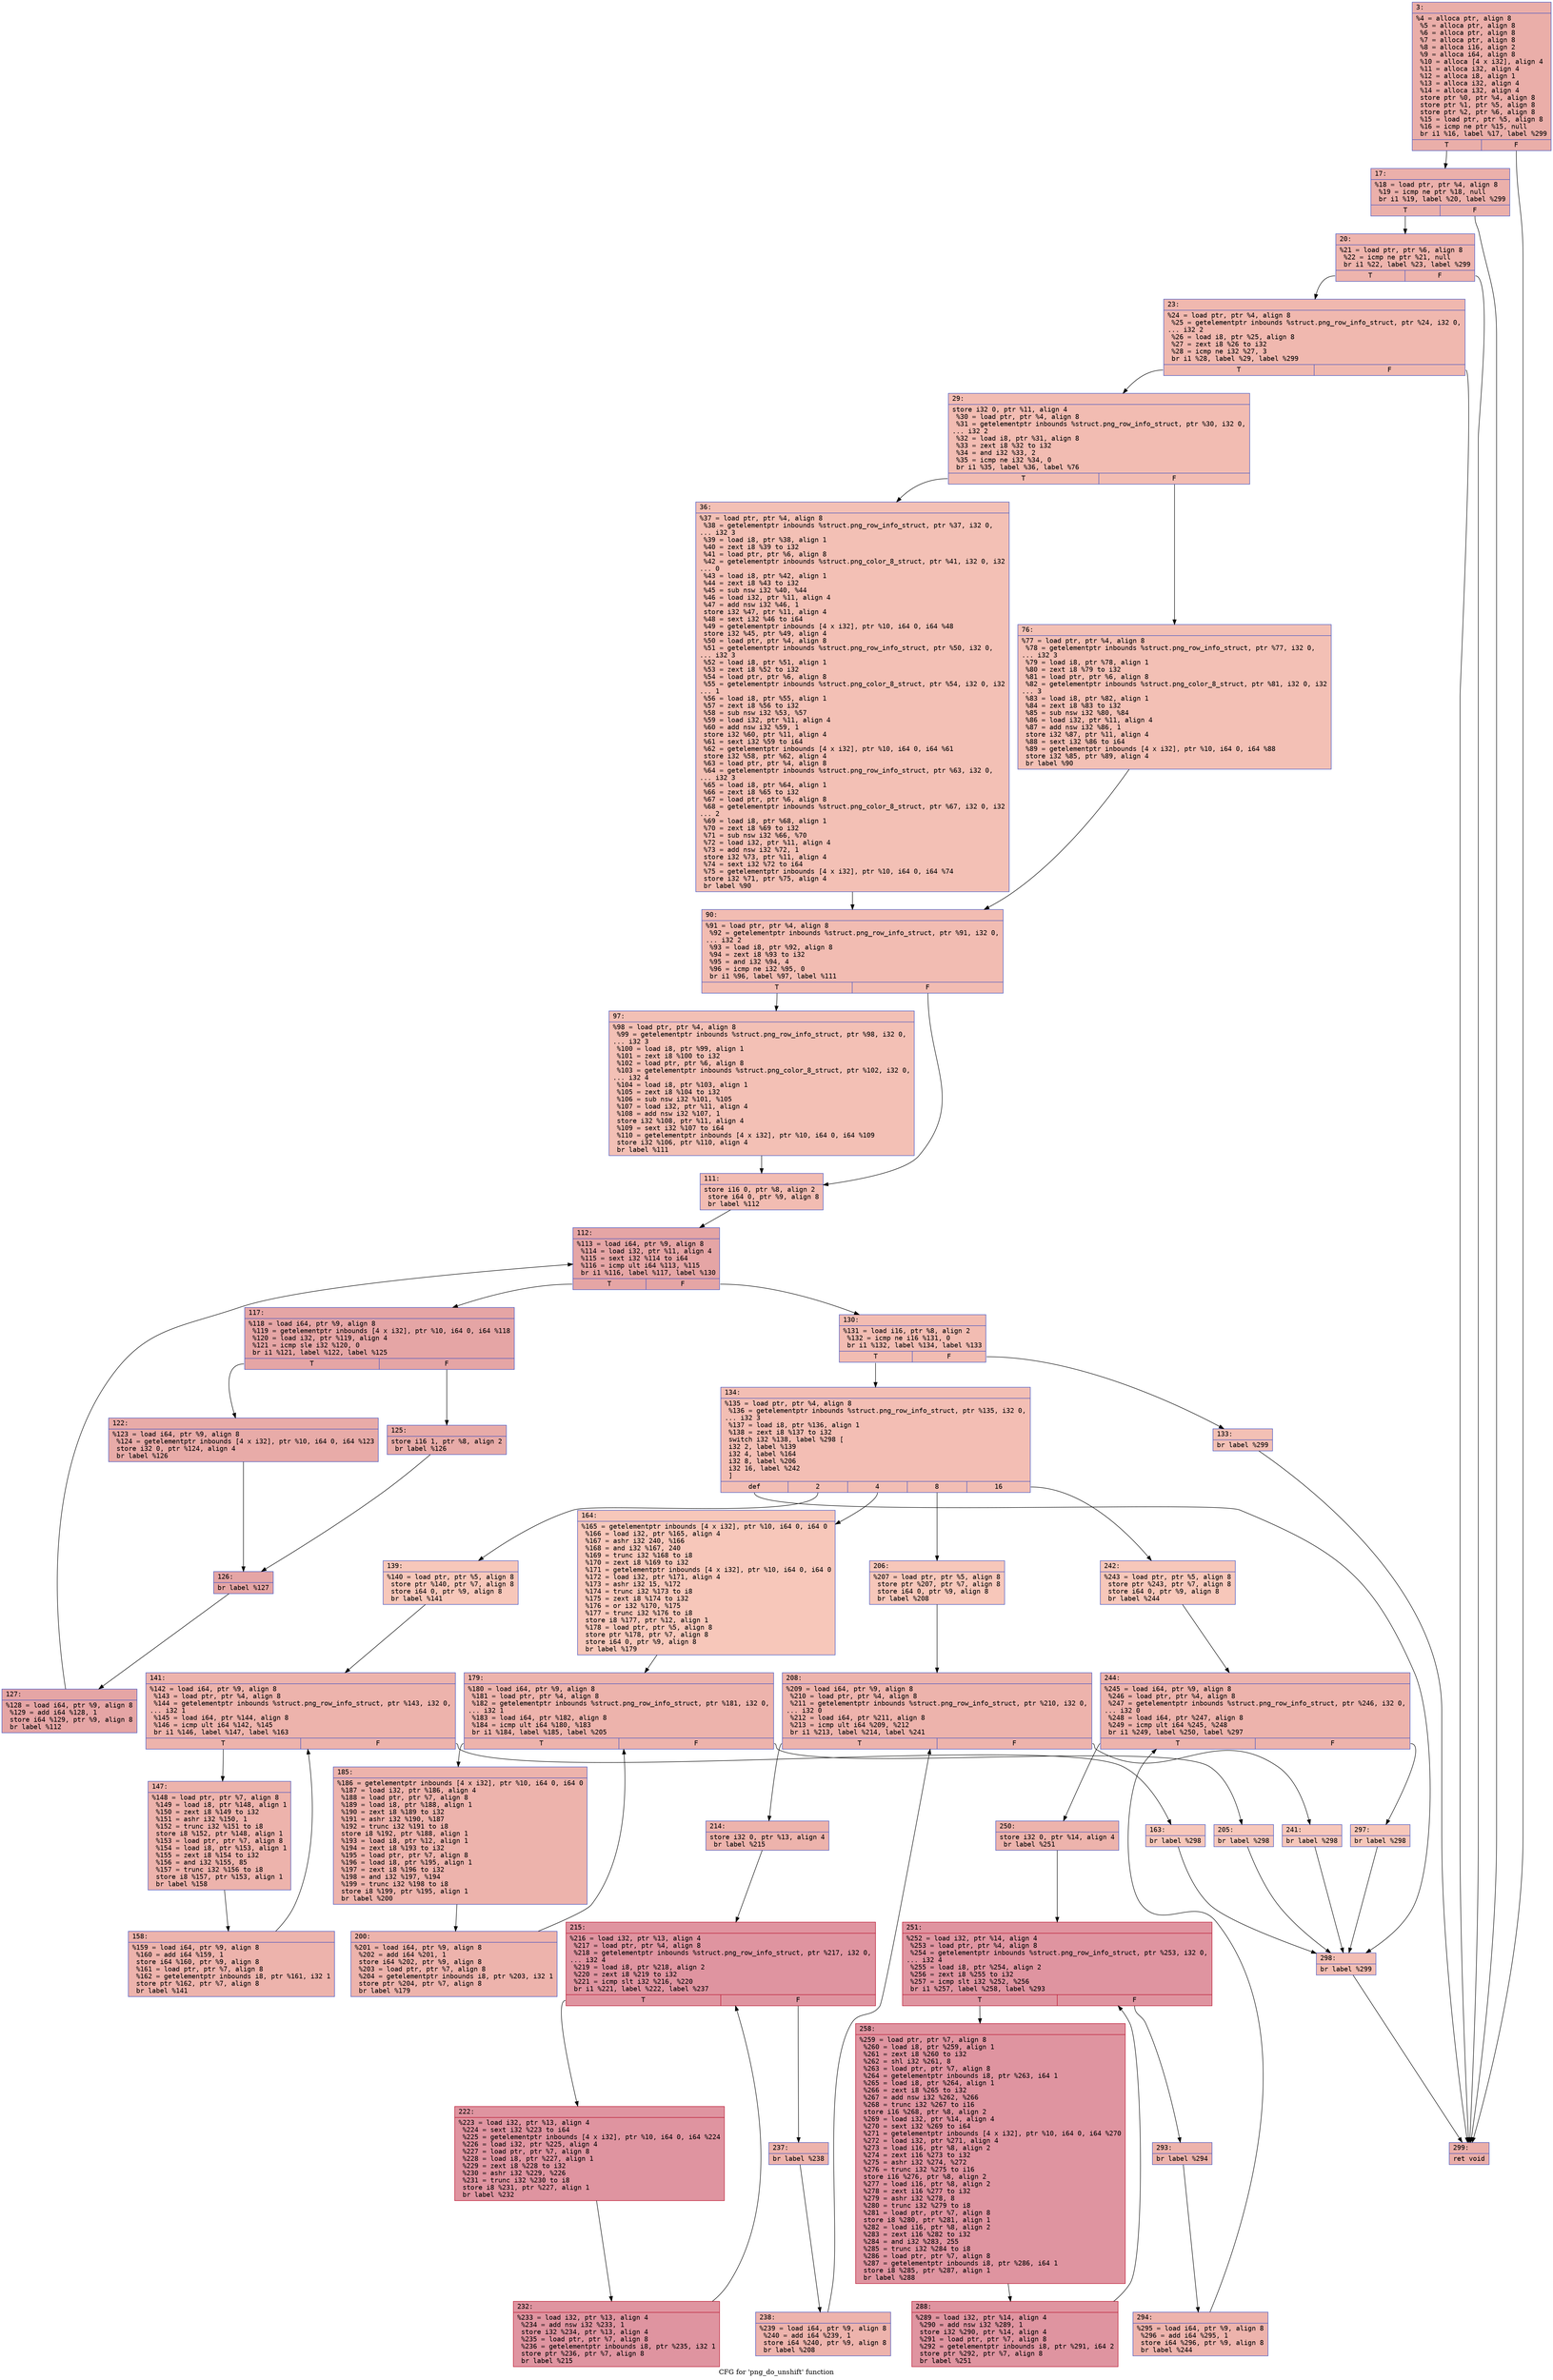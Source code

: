 digraph "CFG for 'png_do_unshift' function" {
	label="CFG for 'png_do_unshift' function";

	Node0x600000da1680 [shape=record,color="#3d50c3ff", style=filled, fillcolor="#d0473d70" fontname="Courier",label="{3:\l|  %4 = alloca ptr, align 8\l  %5 = alloca ptr, align 8\l  %6 = alloca ptr, align 8\l  %7 = alloca ptr, align 8\l  %8 = alloca i16, align 2\l  %9 = alloca i64, align 8\l  %10 = alloca [4 x i32], align 4\l  %11 = alloca i32, align 4\l  %12 = alloca i8, align 1\l  %13 = alloca i32, align 4\l  %14 = alloca i32, align 4\l  store ptr %0, ptr %4, align 8\l  store ptr %1, ptr %5, align 8\l  store ptr %2, ptr %6, align 8\l  %15 = load ptr, ptr %5, align 8\l  %16 = icmp ne ptr %15, null\l  br i1 %16, label %17, label %299\l|{<s0>T|<s1>F}}"];
	Node0x600000da1680:s0 -> Node0x600000da16d0[tooltip="3 -> 17\nProbability 62.50%" ];
	Node0x600000da1680:s1 -> Node0x600000da2580[tooltip="3 -> 299\nProbability 37.50%" ];
	Node0x600000da16d0 [shape=record,color="#3d50c3ff", style=filled, fillcolor="#d24b4070" fontname="Courier",label="{17:\l|  %18 = load ptr, ptr %4, align 8\l  %19 = icmp ne ptr %18, null\l  br i1 %19, label %20, label %299\l|{<s0>T|<s1>F}}"];
	Node0x600000da16d0:s0 -> Node0x600000da1720[tooltip="17 -> 20\nProbability 62.50%" ];
	Node0x600000da16d0:s1 -> Node0x600000da2580[tooltip="17 -> 299\nProbability 37.50%" ];
	Node0x600000da1720 [shape=record,color="#3d50c3ff", style=filled, fillcolor="#d8564670" fontname="Courier",label="{20:\l|  %21 = load ptr, ptr %6, align 8\l  %22 = icmp ne ptr %21, null\l  br i1 %22, label %23, label %299\l|{<s0>T|<s1>F}}"];
	Node0x600000da1720:s0 -> Node0x600000da1770[tooltip="20 -> 23\nProbability 62.50%" ];
	Node0x600000da1720:s1 -> Node0x600000da2580[tooltip="20 -> 299\nProbability 37.50%" ];
	Node0x600000da1770 [shape=record,color="#3d50c3ff", style=filled, fillcolor="#dc5d4a70" fontname="Courier",label="{23:\l|  %24 = load ptr, ptr %4, align 8\l  %25 = getelementptr inbounds %struct.png_row_info_struct, ptr %24, i32 0,\l... i32 2\l  %26 = load i8, ptr %25, align 8\l  %27 = zext i8 %26 to i32\l  %28 = icmp ne i32 %27, 3\l  br i1 %28, label %29, label %299\l|{<s0>T|<s1>F}}"];
	Node0x600000da1770:s0 -> Node0x600000da17c0[tooltip="23 -> 29\nProbability 50.00%" ];
	Node0x600000da1770:s1 -> Node0x600000da2580[tooltip="23 -> 299\nProbability 50.00%" ];
	Node0x600000da17c0 [shape=record,color="#3d50c3ff", style=filled, fillcolor="#e1675170" fontname="Courier",label="{29:\l|  store i32 0, ptr %11, align 4\l  %30 = load ptr, ptr %4, align 8\l  %31 = getelementptr inbounds %struct.png_row_info_struct, ptr %30, i32 0,\l... i32 2\l  %32 = load i8, ptr %31, align 8\l  %33 = zext i8 %32 to i32\l  %34 = and i32 %33, 2\l  %35 = icmp ne i32 %34, 0\l  br i1 %35, label %36, label %76\l|{<s0>T|<s1>F}}"];
	Node0x600000da17c0:s0 -> Node0x600000da1810[tooltip="29 -> 36\nProbability 50.00%" ];
	Node0x600000da17c0:s1 -> Node0x600000da1860[tooltip="29 -> 76\nProbability 50.00%" ];
	Node0x600000da1810 [shape=record,color="#3d50c3ff", style=filled, fillcolor="#e5705870" fontname="Courier",label="{36:\l|  %37 = load ptr, ptr %4, align 8\l  %38 = getelementptr inbounds %struct.png_row_info_struct, ptr %37, i32 0,\l... i32 3\l  %39 = load i8, ptr %38, align 1\l  %40 = zext i8 %39 to i32\l  %41 = load ptr, ptr %6, align 8\l  %42 = getelementptr inbounds %struct.png_color_8_struct, ptr %41, i32 0, i32\l... 0\l  %43 = load i8, ptr %42, align 1\l  %44 = zext i8 %43 to i32\l  %45 = sub nsw i32 %40, %44\l  %46 = load i32, ptr %11, align 4\l  %47 = add nsw i32 %46, 1\l  store i32 %47, ptr %11, align 4\l  %48 = sext i32 %46 to i64\l  %49 = getelementptr inbounds [4 x i32], ptr %10, i64 0, i64 %48\l  store i32 %45, ptr %49, align 4\l  %50 = load ptr, ptr %4, align 8\l  %51 = getelementptr inbounds %struct.png_row_info_struct, ptr %50, i32 0,\l... i32 3\l  %52 = load i8, ptr %51, align 1\l  %53 = zext i8 %52 to i32\l  %54 = load ptr, ptr %6, align 8\l  %55 = getelementptr inbounds %struct.png_color_8_struct, ptr %54, i32 0, i32\l... 1\l  %56 = load i8, ptr %55, align 1\l  %57 = zext i8 %56 to i32\l  %58 = sub nsw i32 %53, %57\l  %59 = load i32, ptr %11, align 4\l  %60 = add nsw i32 %59, 1\l  store i32 %60, ptr %11, align 4\l  %61 = sext i32 %59 to i64\l  %62 = getelementptr inbounds [4 x i32], ptr %10, i64 0, i64 %61\l  store i32 %58, ptr %62, align 4\l  %63 = load ptr, ptr %4, align 8\l  %64 = getelementptr inbounds %struct.png_row_info_struct, ptr %63, i32 0,\l... i32 3\l  %65 = load i8, ptr %64, align 1\l  %66 = zext i8 %65 to i32\l  %67 = load ptr, ptr %6, align 8\l  %68 = getelementptr inbounds %struct.png_color_8_struct, ptr %67, i32 0, i32\l... 2\l  %69 = load i8, ptr %68, align 1\l  %70 = zext i8 %69 to i32\l  %71 = sub nsw i32 %66, %70\l  %72 = load i32, ptr %11, align 4\l  %73 = add nsw i32 %72, 1\l  store i32 %73, ptr %11, align 4\l  %74 = sext i32 %72 to i64\l  %75 = getelementptr inbounds [4 x i32], ptr %10, i64 0, i64 %74\l  store i32 %71, ptr %75, align 4\l  br label %90\l}"];
	Node0x600000da1810 -> Node0x600000da18b0[tooltip="36 -> 90\nProbability 100.00%" ];
	Node0x600000da1860 [shape=record,color="#3d50c3ff", style=filled, fillcolor="#e5705870" fontname="Courier",label="{76:\l|  %77 = load ptr, ptr %4, align 8\l  %78 = getelementptr inbounds %struct.png_row_info_struct, ptr %77, i32 0,\l... i32 3\l  %79 = load i8, ptr %78, align 1\l  %80 = zext i8 %79 to i32\l  %81 = load ptr, ptr %6, align 8\l  %82 = getelementptr inbounds %struct.png_color_8_struct, ptr %81, i32 0, i32\l... 3\l  %83 = load i8, ptr %82, align 1\l  %84 = zext i8 %83 to i32\l  %85 = sub nsw i32 %80, %84\l  %86 = load i32, ptr %11, align 4\l  %87 = add nsw i32 %86, 1\l  store i32 %87, ptr %11, align 4\l  %88 = sext i32 %86 to i64\l  %89 = getelementptr inbounds [4 x i32], ptr %10, i64 0, i64 %88\l  store i32 %85, ptr %89, align 4\l  br label %90\l}"];
	Node0x600000da1860 -> Node0x600000da18b0[tooltip="76 -> 90\nProbability 100.00%" ];
	Node0x600000da18b0 [shape=record,color="#3d50c3ff", style=filled, fillcolor="#e1675170" fontname="Courier",label="{90:\l|  %91 = load ptr, ptr %4, align 8\l  %92 = getelementptr inbounds %struct.png_row_info_struct, ptr %91, i32 0,\l... i32 2\l  %93 = load i8, ptr %92, align 8\l  %94 = zext i8 %93 to i32\l  %95 = and i32 %94, 4\l  %96 = icmp ne i32 %95, 0\l  br i1 %96, label %97, label %111\l|{<s0>T|<s1>F}}"];
	Node0x600000da18b0:s0 -> Node0x600000da1900[tooltip="90 -> 97\nProbability 50.00%" ];
	Node0x600000da18b0:s1 -> Node0x600000da1950[tooltip="90 -> 111\nProbability 50.00%" ];
	Node0x600000da1900 [shape=record,color="#3d50c3ff", style=filled, fillcolor="#e5705870" fontname="Courier",label="{97:\l|  %98 = load ptr, ptr %4, align 8\l  %99 = getelementptr inbounds %struct.png_row_info_struct, ptr %98, i32 0,\l... i32 3\l  %100 = load i8, ptr %99, align 1\l  %101 = zext i8 %100 to i32\l  %102 = load ptr, ptr %6, align 8\l  %103 = getelementptr inbounds %struct.png_color_8_struct, ptr %102, i32 0,\l... i32 4\l  %104 = load i8, ptr %103, align 1\l  %105 = zext i8 %104 to i32\l  %106 = sub nsw i32 %101, %105\l  %107 = load i32, ptr %11, align 4\l  %108 = add nsw i32 %107, 1\l  store i32 %108, ptr %11, align 4\l  %109 = sext i32 %107 to i64\l  %110 = getelementptr inbounds [4 x i32], ptr %10, i64 0, i64 %109\l  store i32 %106, ptr %110, align 4\l  br label %111\l}"];
	Node0x600000da1900 -> Node0x600000da1950[tooltip="97 -> 111\nProbability 100.00%" ];
	Node0x600000da1950 [shape=record,color="#3d50c3ff", style=filled, fillcolor="#e1675170" fontname="Courier",label="{111:\l|  store i16 0, ptr %8, align 2\l  store i64 0, ptr %9, align 8\l  br label %112\l}"];
	Node0x600000da1950 -> Node0x600000da19a0[tooltip="111 -> 112\nProbability 100.00%" ];
	Node0x600000da19a0 [shape=record,color="#3d50c3ff", style=filled, fillcolor="#c5333470" fontname="Courier",label="{112:\l|  %113 = load i64, ptr %9, align 8\l  %114 = load i32, ptr %11, align 4\l  %115 = sext i32 %114 to i64\l  %116 = icmp ult i64 %113, %115\l  br i1 %116, label %117, label %130\l|{<s0>T|<s1>F}}"];
	Node0x600000da19a0:s0 -> Node0x600000da19f0[tooltip="112 -> 117\nProbability 96.88%" ];
	Node0x600000da19a0:s1 -> Node0x600000da1b80[tooltip="112 -> 130\nProbability 3.12%" ];
	Node0x600000da19f0 [shape=record,color="#3d50c3ff", style=filled, fillcolor="#c5333470" fontname="Courier",label="{117:\l|  %118 = load i64, ptr %9, align 8\l  %119 = getelementptr inbounds [4 x i32], ptr %10, i64 0, i64 %118\l  %120 = load i32, ptr %119, align 4\l  %121 = icmp sle i32 %120, 0\l  br i1 %121, label %122, label %125\l|{<s0>T|<s1>F}}"];
	Node0x600000da19f0:s0 -> Node0x600000da1a40[tooltip="117 -> 122\nProbability 50.00%" ];
	Node0x600000da19f0:s1 -> Node0x600000da1a90[tooltip="117 -> 125\nProbability 50.00%" ];
	Node0x600000da1a40 [shape=record,color="#3d50c3ff", style=filled, fillcolor="#cc403a70" fontname="Courier",label="{122:\l|  %123 = load i64, ptr %9, align 8\l  %124 = getelementptr inbounds [4 x i32], ptr %10, i64 0, i64 %123\l  store i32 0, ptr %124, align 4\l  br label %126\l}"];
	Node0x600000da1a40 -> Node0x600000da1ae0[tooltip="122 -> 126\nProbability 100.00%" ];
	Node0x600000da1a90 [shape=record,color="#3d50c3ff", style=filled, fillcolor="#cc403a70" fontname="Courier",label="{125:\l|  store i16 1, ptr %8, align 2\l  br label %126\l}"];
	Node0x600000da1a90 -> Node0x600000da1ae0[tooltip="125 -> 126\nProbability 100.00%" ];
	Node0x600000da1ae0 [shape=record,color="#3d50c3ff", style=filled, fillcolor="#c5333470" fontname="Courier",label="{126:\l|  br label %127\l}"];
	Node0x600000da1ae0 -> Node0x600000da1b30[tooltip="126 -> 127\nProbability 100.00%" ];
	Node0x600000da1b30 [shape=record,color="#3d50c3ff", style=filled, fillcolor="#c5333470" fontname="Courier",label="{127:\l|  %128 = load i64, ptr %9, align 8\l  %129 = add i64 %128, 1\l  store i64 %129, ptr %9, align 8\l  br label %112\l}"];
	Node0x600000da1b30 -> Node0x600000da19a0[tooltip="127 -> 112\nProbability 100.00%" ];
	Node0x600000da1b80 [shape=record,color="#3d50c3ff", style=filled, fillcolor="#e1675170" fontname="Courier",label="{130:\l|  %131 = load i16, ptr %8, align 2\l  %132 = icmp ne i16 %131, 0\l  br i1 %132, label %134, label %133\l|{<s0>T|<s1>F}}"];
	Node0x600000da1b80:s0 -> Node0x600000da1c20[tooltip="130 -> 134\nProbability 62.50%" ];
	Node0x600000da1b80:s1 -> Node0x600000da1bd0[tooltip="130 -> 133\nProbability 37.50%" ];
	Node0x600000da1bd0 [shape=record,color="#3d50c3ff", style=filled, fillcolor="#e5705870" fontname="Courier",label="{133:\l|  br label %299\l}"];
	Node0x600000da1bd0 -> Node0x600000da2580[tooltip="133 -> 299\nProbability 100.00%" ];
	Node0x600000da1c20 [shape=record,color="#3d50c3ff", style=filled, fillcolor="#e36c5570" fontname="Courier",label="{134:\l|  %135 = load ptr, ptr %4, align 8\l  %136 = getelementptr inbounds %struct.png_row_info_struct, ptr %135, i32 0,\l... i32 3\l  %137 = load i8, ptr %136, align 1\l  %138 = zext i8 %137 to i32\l  switch i32 %138, label %298 [\l    i32 2, label %139\l    i32 4, label %164\l    i32 8, label %206\l    i32 16, label %242\l  ]\l|{<s0>def|<s1>2|<s2>4|<s3>8|<s4>16}}"];
	Node0x600000da1c20:s0 -> Node0x600000da2530[tooltip="134 -> 298\nProbability 20.00%" ];
	Node0x600000da1c20:s1 -> Node0x600000da1c70[tooltip="134 -> 139\nProbability 20.00%" ];
	Node0x600000da1c20:s2 -> Node0x600000da1e00[tooltip="134 -> 164\nProbability 20.00%" ];
	Node0x600000da1c20:s3 -> Node0x600000da1f90[tooltip="134 -> 206\nProbability 20.00%" ];
	Node0x600000da1c20:s4 -> Node0x600000da2260[tooltip="134 -> 242\nProbability 20.00%" ];
	Node0x600000da1c70 [shape=record,color="#3d50c3ff", style=filled, fillcolor="#ec7f6370" fontname="Courier",label="{139:\l|  %140 = load ptr, ptr %5, align 8\l  store ptr %140, ptr %7, align 8\l  store i64 0, ptr %9, align 8\l  br label %141\l}"];
	Node0x600000da1c70 -> Node0x600000da1cc0[tooltip="139 -> 141\nProbability 100.00%" ];
	Node0x600000da1cc0 [shape=record,color="#3d50c3ff", style=filled, fillcolor="#d6524470" fontname="Courier",label="{141:\l|  %142 = load i64, ptr %9, align 8\l  %143 = load ptr, ptr %4, align 8\l  %144 = getelementptr inbounds %struct.png_row_info_struct, ptr %143, i32 0,\l... i32 1\l  %145 = load i64, ptr %144, align 8\l  %146 = icmp ult i64 %142, %145\l  br i1 %146, label %147, label %163\l|{<s0>T|<s1>F}}"];
	Node0x600000da1cc0:s0 -> Node0x600000da1d10[tooltip="141 -> 147\nProbability 96.88%" ];
	Node0x600000da1cc0:s1 -> Node0x600000da1db0[tooltip="141 -> 163\nProbability 3.12%" ];
	Node0x600000da1d10 [shape=record,color="#3d50c3ff", style=filled, fillcolor="#d6524470" fontname="Courier",label="{147:\l|  %148 = load ptr, ptr %7, align 8\l  %149 = load i8, ptr %148, align 1\l  %150 = zext i8 %149 to i32\l  %151 = ashr i32 %150, 1\l  %152 = trunc i32 %151 to i8\l  store i8 %152, ptr %148, align 1\l  %153 = load ptr, ptr %7, align 8\l  %154 = load i8, ptr %153, align 1\l  %155 = zext i8 %154 to i32\l  %156 = and i32 %155, 85\l  %157 = trunc i32 %156 to i8\l  store i8 %157, ptr %153, align 1\l  br label %158\l}"];
	Node0x600000da1d10 -> Node0x600000da1d60[tooltip="147 -> 158\nProbability 100.00%" ];
	Node0x600000da1d60 [shape=record,color="#3d50c3ff", style=filled, fillcolor="#d6524470" fontname="Courier",label="{158:\l|  %159 = load i64, ptr %9, align 8\l  %160 = add i64 %159, 1\l  store i64 %160, ptr %9, align 8\l  %161 = load ptr, ptr %7, align 8\l  %162 = getelementptr inbounds i8, ptr %161, i32 1\l  store ptr %162, ptr %7, align 8\l  br label %141\l}"];
	Node0x600000da1d60 -> Node0x600000da1cc0[tooltip="158 -> 141\nProbability 100.00%" ];
	Node0x600000da1db0 [shape=record,color="#3d50c3ff", style=filled, fillcolor="#ec7f6370" fontname="Courier",label="{163:\l|  br label %298\l}"];
	Node0x600000da1db0 -> Node0x600000da2530[tooltip="163 -> 298\nProbability 100.00%" ];
	Node0x600000da1e00 [shape=record,color="#3d50c3ff", style=filled, fillcolor="#ec7f6370" fontname="Courier",label="{164:\l|  %165 = getelementptr inbounds [4 x i32], ptr %10, i64 0, i64 0\l  %166 = load i32, ptr %165, align 4\l  %167 = ashr i32 240, %166\l  %168 = and i32 %167, 240\l  %169 = trunc i32 %168 to i8\l  %170 = zext i8 %169 to i32\l  %171 = getelementptr inbounds [4 x i32], ptr %10, i64 0, i64 0\l  %172 = load i32, ptr %171, align 4\l  %173 = ashr i32 15, %172\l  %174 = trunc i32 %173 to i8\l  %175 = zext i8 %174 to i32\l  %176 = or i32 %170, %175\l  %177 = trunc i32 %176 to i8\l  store i8 %177, ptr %12, align 1\l  %178 = load ptr, ptr %5, align 8\l  store ptr %178, ptr %7, align 8\l  store i64 0, ptr %9, align 8\l  br label %179\l}"];
	Node0x600000da1e00 -> Node0x600000da1e50[tooltip="164 -> 179\nProbability 100.00%" ];
	Node0x600000da1e50 [shape=record,color="#3d50c3ff", style=filled, fillcolor="#d6524470" fontname="Courier",label="{179:\l|  %180 = load i64, ptr %9, align 8\l  %181 = load ptr, ptr %4, align 8\l  %182 = getelementptr inbounds %struct.png_row_info_struct, ptr %181, i32 0,\l... i32 1\l  %183 = load i64, ptr %182, align 8\l  %184 = icmp ult i64 %180, %183\l  br i1 %184, label %185, label %205\l|{<s0>T|<s1>F}}"];
	Node0x600000da1e50:s0 -> Node0x600000da1ea0[tooltip="179 -> 185\nProbability 96.88%" ];
	Node0x600000da1e50:s1 -> Node0x600000da1f40[tooltip="179 -> 205\nProbability 3.12%" ];
	Node0x600000da1ea0 [shape=record,color="#3d50c3ff", style=filled, fillcolor="#d6524470" fontname="Courier",label="{185:\l|  %186 = getelementptr inbounds [4 x i32], ptr %10, i64 0, i64 0\l  %187 = load i32, ptr %186, align 4\l  %188 = load ptr, ptr %7, align 8\l  %189 = load i8, ptr %188, align 1\l  %190 = zext i8 %189 to i32\l  %191 = ashr i32 %190, %187\l  %192 = trunc i32 %191 to i8\l  store i8 %192, ptr %188, align 1\l  %193 = load i8, ptr %12, align 1\l  %194 = zext i8 %193 to i32\l  %195 = load ptr, ptr %7, align 8\l  %196 = load i8, ptr %195, align 1\l  %197 = zext i8 %196 to i32\l  %198 = and i32 %197, %194\l  %199 = trunc i32 %198 to i8\l  store i8 %199, ptr %195, align 1\l  br label %200\l}"];
	Node0x600000da1ea0 -> Node0x600000da1ef0[tooltip="185 -> 200\nProbability 100.00%" ];
	Node0x600000da1ef0 [shape=record,color="#3d50c3ff", style=filled, fillcolor="#d6524470" fontname="Courier",label="{200:\l|  %201 = load i64, ptr %9, align 8\l  %202 = add i64 %201, 1\l  store i64 %202, ptr %9, align 8\l  %203 = load ptr, ptr %7, align 8\l  %204 = getelementptr inbounds i8, ptr %203, i32 1\l  store ptr %204, ptr %7, align 8\l  br label %179\l}"];
	Node0x600000da1ef0 -> Node0x600000da1e50[tooltip="200 -> 179\nProbability 100.00%" ];
	Node0x600000da1f40 [shape=record,color="#3d50c3ff", style=filled, fillcolor="#ec7f6370" fontname="Courier",label="{205:\l|  br label %298\l}"];
	Node0x600000da1f40 -> Node0x600000da2530[tooltip="205 -> 298\nProbability 100.00%" ];
	Node0x600000da1f90 [shape=record,color="#3d50c3ff", style=filled, fillcolor="#ec7f6370" fontname="Courier",label="{206:\l|  %207 = load ptr, ptr %5, align 8\l  store ptr %207, ptr %7, align 8\l  store i64 0, ptr %9, align 8\l  br label %208\l}"];
	Node0x600000da1f90 -> Node0x600000da1fe0[tooltip="206 -> 208\nProbability 100.00%" ];
	Node0x600000da1fe0 [shape=record,color="#3d50c3ff", style=filled, fillcolor="#d6524470" fontname="Courier",label="{208:\l|  %209 = load i64, ptr %9, align 8\l  %210 = load ptr, ptr %4, align 8\l  %211 = getelementptr inbounds %struct.png_row_info_struct, ptr %210, i32 0,\l... i32 0\l  %212 = load i64, ptr %211, align 8\l  %213 = icmp ult i64 %209, %212\l  br i1 %213, label %214, label %241\l|{<s0>T|<s1>F}}"];
	Node0x600000da1fe0:s0 -> Node0x600000da2030[tooltip="208 -> 214\nProbability 96.88%" ];
	Node0x600000da1fe0:s1 -> Node0x600000da2210[tooltip="208 -> 241\nProbability 3.12%" ];
	Node0x600000da2030 [shape=record,color="#3d50c3ff", style=filled, fillcolor="#d6524470" fontname="Courier",label="{214:\l|  store i32 0, ptr %13, align 4\l  br label %215\l}"];
	Node0x600000da2030 -> Node0x600000da2080[tooltip="214 -> 215\nProbability 100.00%" ];
	Node0x600000da2080 [shape=record,color="#b70d28ff", style=filled, fillcolor="#b70d2870" fontname="Courier",label="{215:\l|  %216 = load i32, ptr %13, align 4\l  %217 = load ptr, ptr %4, align 8\l  %218 = getelementptr inbounds %struct.png_row_info_struct, ptr %217, i32 0,\l... i32 4\l  %219 = load i8, ptr %218, align 2\l  %220 = zext i8 %219 to i32\l  %221 = icmp slt i32 %216, %220\l  br i1 %221, label %222, label %237\l|{<s0>T|<s1>F}}"];
	Node0x600000da2080:s0 -> Node0x600000da20d0[tooltip="215 -> 222\nProbability 96.88%" ];
	Node0x600000da2080:s1 -> Node0x600000da2170[tooltip="215 -> 237\nProbability 3.12%" ];
	Node0x600000da20d0 [shape=record,color="#b70d28ff", style=filled, fillcolor="#b70d2870" fontname="Courier",label="{222:\l|  %223 = load i32, ptr %13, align 4\l  %224 = sext i32 %223 to i64\l  %225 = getelementptr inbounds [4 x i32], ptr %10, i64 0, i64 %224\l  %226 = load i32, ptr %225, align 4\l  %227 = load ptr, ptr %7, align 8\l  %228 = load i8, ptr %227, align 1\l  %229 = zext i8 %228 to i32\l  %230 = ashr i32 %229, %226\l  %231 = trunc i32 %230 to i8\l  store i8 %231, ptr %227, align 1\l  br label %232\l}"];
	Node0x600000da20d0 -> Node0x600000da2120[tooltip="222 -> 232\nProbability 100.00%" ];
	Node0x600000da2120 [shape=record,color="#b70d28ff", style=filled, fillcolor="#b70d2870" fontname="Courier",label="{232:\l|  %233 = load i32, ptr %13, align 4\l  %234 = add nsw i32 %233, 1\l  store i32 %234, ptr %13, align 4\l  %235 = load ptr, ptr %7, align 8\l  %236 = getelementptr inbounds i8, ptr %235, i32 1\l  store ptr %236, ptr %7, align 8\l  br label %215\l}"];
	Node0x600000da2120 -> Node0x600000da2080[tooltip="232 -> 215\nProbability 100.00%" ];
	Node0x600000da2170 [shape=record,color="#3d50c3ff", style=filled, fillcolor="#d6524470" fontname="Courier",label="{237:\l|  br label %238\l}"];
	Node0x600000da2170 -> Node0x600000da21c0[tooltip="237 -> 238\nProbability 100.00%" ];
	Node0x600000da21c0 [shape=record,color="#3d50c3ff", style=filled, fillcolor="#d6524470" fontname="Courier",label="{238:\l|  %239 = load i64, ptr %9, align 8\l  %240 = add i64 %239, 1\l  store i64 %240, ptr %9, align 8\l  br label %208\l}"];
	Node0x600000da21c0 -> Node0x600000da1fe0[tooltip="238 -> 208\nProbability 100.00%" ];
	Node0x600000da2210 [shape=record,color="#3d50c3ff", style=filled, fillcolor="#ec7f6370" fontname="Courier",label="{241:\l|  br label %298\l}"];
	Node0x600000da2210 -> Node0x600000da2530[tooltip="241 -> 298\nProbability 100.00%" ];
	Node0x600000da2260 [shape=record,color="#3d50c3ff", style=filled, fillcolor="#ec7f6370" fontname="Courier",label="{242:\l|  %243 = load ptr, ptr %5, align 8\l  store ptr %243, ptr %7, align 8\l  store i64 0, ptr %9, align 8\l  br label %244\l}"];
	Node0x600000da2260 -> Node0x600000da22b0[tooltip="242 -> 244\nProbability 100.00%" ];
	Node0x600000da22b0 [shape=record,color="#3d50c3ff", style=filled, fillcolor="#d6524470" fontname="Courier",label="{244:\l|  %245 = load i64, ptr %9, align 8\l  %246 = load ptr, ptr %4, align 8\l  %247 = getelementptr inbounds %struct.png_row_info_struct, ptr %246, i32 0,\l... i32 0\l  %248 = load i64, ptr %247, align 8\l  %249 = icmp ult i64 %245, %248\l  br i1 %249, label %250, label %297\l|{<s0>T|<s1>F}}"];
	Node0x600000da22b0:s0 -> Node0x600000da2300[tooltip="244 -> 250\nProbability 96.88%" ];
	Node0x600000da22b0:s1 -> Node0x600000da24e0[tooltip="244 -> 297\nProbability 3.12%" ];
	Node0x600000da2300 [shape=record,color="#3d50c3ff", style=filled, fillcolor="#d6524470" fontname="Courier",label="{250:\l|  store i32 0, ptr %14, align 4\l  br label %251\l}"];
	Node0x600000da2300 -> Node0x600000da2350[tooltip="250 -> 251\nProbability 100.00%" ];
	Node0x600000da2350 [shape=record,color="#b70d28ff", style=filled, fillcolor="#b70d2870" fontname="Courier",label="{251:\l|  %252 = load i32, ptr %14, align 4\l  %253 = load ptr, ptr %4, align 8\l  %254 = getelementptr inbounds %struct.png_row_info_struct, ptr %253, i32 0,\l... i32 4\l  %255 = load i8, ptr %254, align 2\l  %256 = zext i8 %255 to i32\l  %257 = icmp slt i32 %252, %256\l  br i1 %257, label %258, label %293\l|{<s0>T|<s1>F}}"];
	Node0x600000da2350:s0 -> Node0x600000da23a0[tooltip="251 -> 258\nProbability 96.88%" ];
	Node0x600000da2350:s1 -> Node0x600000da2440[tooltip="251 -> 293\nProbability 3.12%" ];
	Node0x600000da23a0 [shape=record,color="#b70d28ff", style=filled, fillcolor="#b70d2870" fontname="Courier",label="{258:\l|  %259 = load ptr, ptr %7, align 8\l  %260 = load i8, ptr %259, align 1\l  %261 = zext i8 %260 to i32\l  %262 = shl i32 %261, 8\l  %263 = load ptr, ptr %7, align 8\l  %264 = getelementptr inbounds i8, ptr %263, i64 1\l  %265 = load i8, ptr %264, align 1\l  %266 = zext i8 %265 to i32\l  %267 = add nsw i32 %262, %266\l  %268 = trunc i32 %267 to i16\l  store i16 %268, ptr %8, align 2\l  %269 = load i32, ptr %14, align 4\l  %270 = sext i32 %269 to i64\l  %271 = getelementptr inbounds [4 x i32], ptr %10, i64 0, i64 %270\l  %272 = load i32, ptr %271, align 4\l  %273 = load i16, ptr %8, align 2\l  %274 = zext i16 %273 to i32\l  %275 = ashr i32 %274, %272\l  %276 = trunc i32 %275 to i16\l  store i16 %276, ptr %8, align 2\l  %277 = load i16, ptr %8, align 2\l  %278 = zext i16 %277 to i32\l  %279 = ashr i32 %278, 8\l  %280 = trunc i32 %279 to i8\l  %281 = load ptr, ptr %7, align 8\l  store i8 %280, ptr %281, align 1\l  %282 = load i16, ptr %8, align 2\l  %283 = zext i16 %282 to i32\l  %284 = and i32 %283, 255\l  %285 = trunc i32 %284 to i8\l  %286 = load ptr, ptr %7, align 8\l  %287 = getelementptr inbounds i8, ptr %286, i64 1\l  store i8 %285, ptr %287, align 1\l  br label %288\l}"];
	Node0x600000da23a0 -> Node0x600000da23f0[tooltip="258 -> 288\nProbability 100.00%" ];
	Node0x600000da23f0 [shape=record,color="#b70d28ff", style=filled, fillcolor="#b70d2870" fontname="Courier",label="{288:\l|  %289 = load i32, ptr %14, align 4\l  %290 = add nsw i32 %289, 1\l  store i32 %290, ptr %14, align 4\l  %291 = load ptr, ptr %7, align 8\l  %292 = getelementptr inbounds i8, ptr %291, i64 2\l  store ptr %292, ptr %7, align 8\l  br label %251\l}"];
	Node0x600000da23f0 -> Node0x600000da2350[tooltip="288 -> 251\nProbability 100.00%" ];
	Node0x600000da2440 [shape=record,color="#3d50c3ff", style=filled, fillcolor="#d6524470" fontname="Courier",label="{293:\l|  br label %294\l}"];
	Node0x600000da2440 -> Node0x600000da2490[tooltip="293 -> 294\nProbability 100.00%" ];
	Node0x600000da2490 [shape=record,color="#3d50c3ff", style=filled, fillcolor="#d6524470" fontname="Courier",label="{294:\l|  %295 = load i64, ptr %9, align 8\l  %296 = add i64 %295, 1\l  store i64 %296, ptr %9, align 8\l  br label %244\l}"];
	Node0x600000da2490 -> Node0x600000da22b0[tooltip="294 -> 244\nProbability 100.00%" ];
	Node0x600000da24e0 [shape=record,color="#3d50c3ff", style=filled, fillcolor="#ec7f6370" fontname="Courier",label="{297:\l|  br label %298\l}"];
	Node0x600000da24e0 -> Node0x600000da2530[tooltip="297 -> 298\nProbability 100.00%" ];
	Node0x600000da2530 [shape=record,color="#3d50c3ff", style=filled, fillcolor="#e36c5570" fontname="Courier",label="{298:\l|  br label %299\l}"];
	Node0x600000da2530 -> Node0x600000da2580[tooltip="298 -> 299\nProbability 100.00%" ];
	Node0x600000da2580 [shape=record,color="#3d50c3ff", style=filled, fillcolor="#d0473d70" fontname="Courier",label="{299:\l|  ret void\l}"];
}
